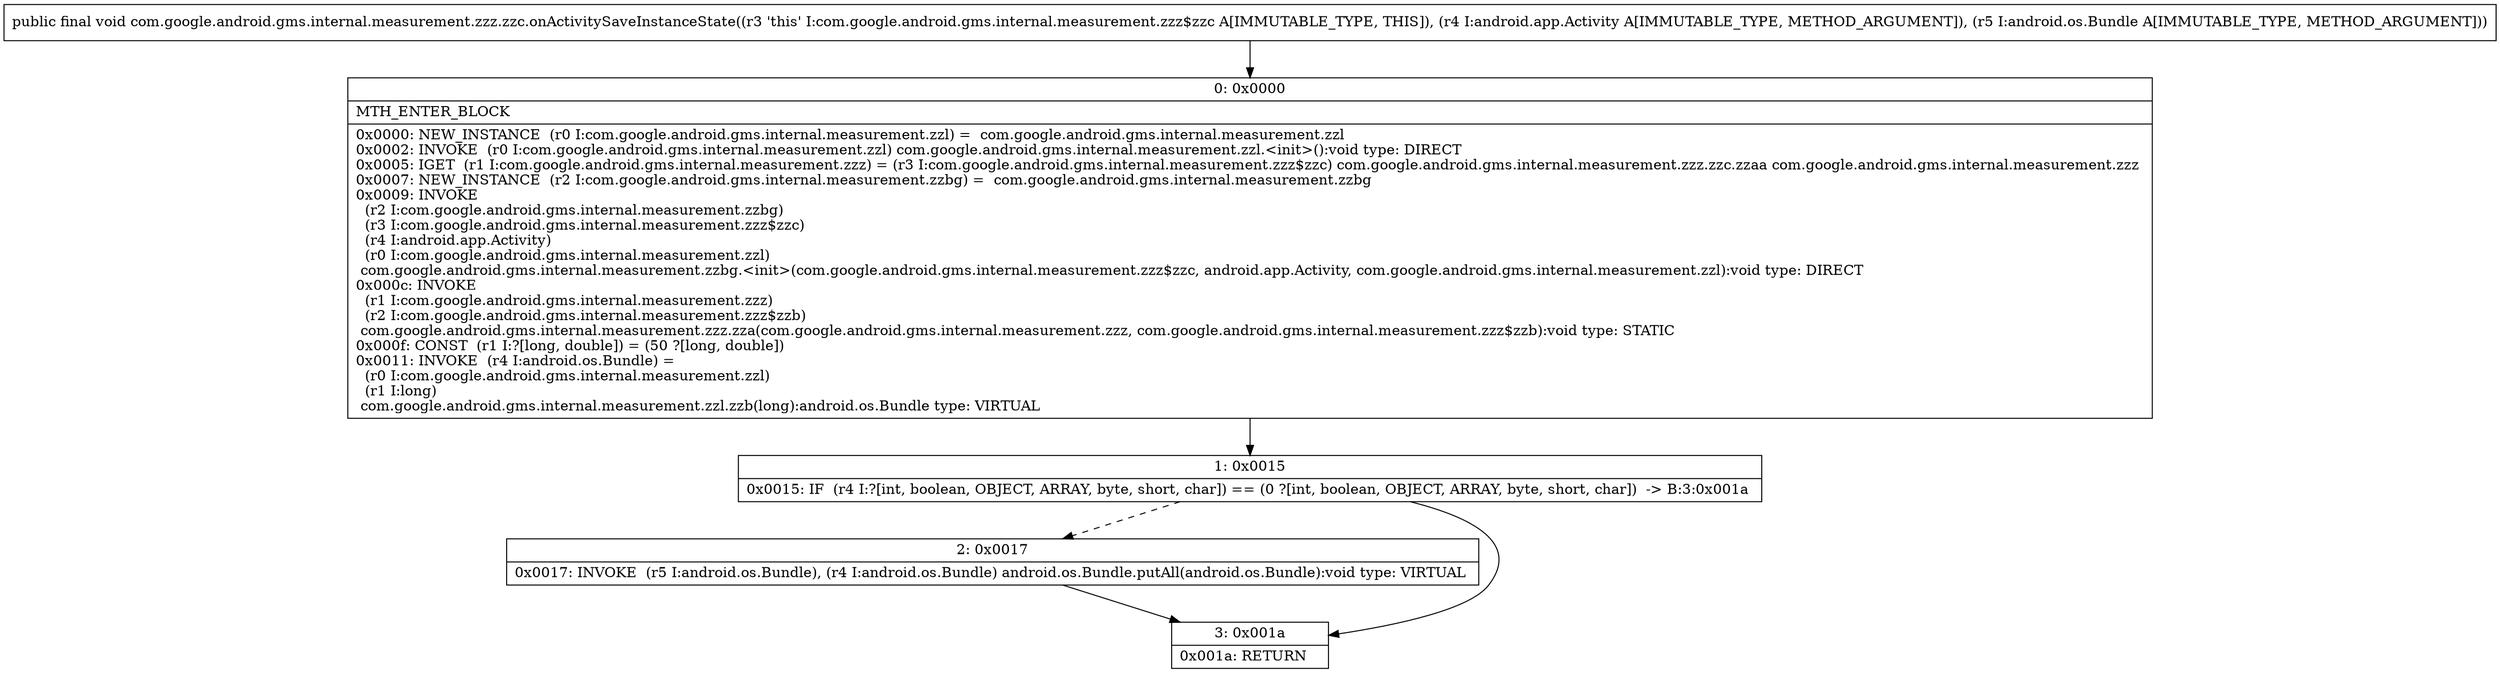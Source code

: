 digraph "CFG forcom.google.android.gms.internal.measurement.zzz.zzc.onActivitySaveInstanceState(Landroid\/app\/Activity;Landroid\/os\/Bundle;)V" {
Node_0 [shape=record,label="{0\:\ 0x0000|MTH_ENTER_BLOCK\l|0x0000: NEW_INSTANCE  (r0 I:com.google.android.gms.internal.measurement.zzl) =  com.google.android.gms.internal.measurement.zzl \l0x0002: INVOKE  (r0 I:com.google.android.gms.internal.measurement.zzl) com.google.android.gms.internal.measurement.zzl.\<init\>():void type: DIRECT \l0x0005: IGET  (r1 I:com.google.android.gms.internal.measurement.zzz) = (r3 I:com.google.android.gms.internal.measurement.zzz$zzc) com.google.android.gms.internal.measurement.zzz.zzc.zzaa com.google.android.gms.internal.measurement.zzz \l0x0007: NEW_INSTANCE  (r2 I:com.google.android.gms.internal.measurement.zzbg) =  com.google.android.gms.internal.measurement.zzbg \l0x0009: INVOKE  \l  (r2 I:com.google.android.gms.internal.measurement.zzbg)\l  (r3 I:com.google.android.gms.internal.measurement.zzz$zzc)\l  (r4 I:android.app.Activity)\l  (r0 I:com.google.android.gms.internal.measurement.zzl)\l com.google.android.gms.internal.measurement.zzbg.\<init\>(com.google.android.gms.internal.measurement.zzz$zzc, android.app.Activity, com.google.android.gms.internal.measurement.zzl):void type: DIRECT \l0x000c: INVOKE  \l  (r1 I:com.google.android.gms.internal.measurement.zzz)\l  (r2 I:com.google.android.gms.internal.measurement.zzz$zzb)\l com.google.android.gms.internal.measurement.zzz.zza(com.google.android.gms.internal.measurement.zzz, com.google.android.gms.internal.measurement.zzz$zzb):void type: STATIC \l0x000f: CONST  (r1 I:?[long, double]) = (50 ?[long, double]) \l0x0011: INVOKE  (r4 I:android.os.Bundle) = \l  (r0 I:com.google.android.gms.internal.measurement.zzl)\l  (r1 I:long)\l com.google.android.gms.internal.measurement.zzl.zzb(long):android.os.Bundle type: VIRTUAL \l}"];
Node_1 [shape=record,label="{1\:\ 0x0015|0x0015: IF  (r4 I:?[int, boolean, OBJECT, ARRAY, byte, short, char]) == (0 ?[int, boolean, OBJECT, ARRAY, byte, short, char])  \-\> B:3:0x001a \l}"];
Node_2 [shape=record,label="{2\:\ 0x0017|0x0017: INVOKE  (r5 I:android.os.Bundle), (r4 I:android.os.Bundle) android.os.Bundle.putAll(android.os.Bundle):void type: VIRTUAL \l}"];
Node_3 [shape=record,label="{3\:\ 0x001a|0x001a: RETURN   \l}"];
MethodNode[shape=record,label="{public final void com.google.android.gms.internal.measurement.zzz.zzc.onActivitySaveInstanceState((r3 'this' I:com.google.android.gms.internal.measurement.zzz$zzc A[IMMUTABLE_TYPE, THIS]), (r4 I:android.app.Activity A[IMMUTABLE_TYPE, METHOD_ARGUMENT]), (r5 I:android.os.Bundle A[IMMUTABLE_TYPE, METHOD_ARGUMENT])) }"];
MethodNode -> Node_0;
Node_0 -> Node_1;
Node_1 -> Node_2[style=dashed];
Node_1 -> Node_3;
Node_2 -> Node_3;
}

